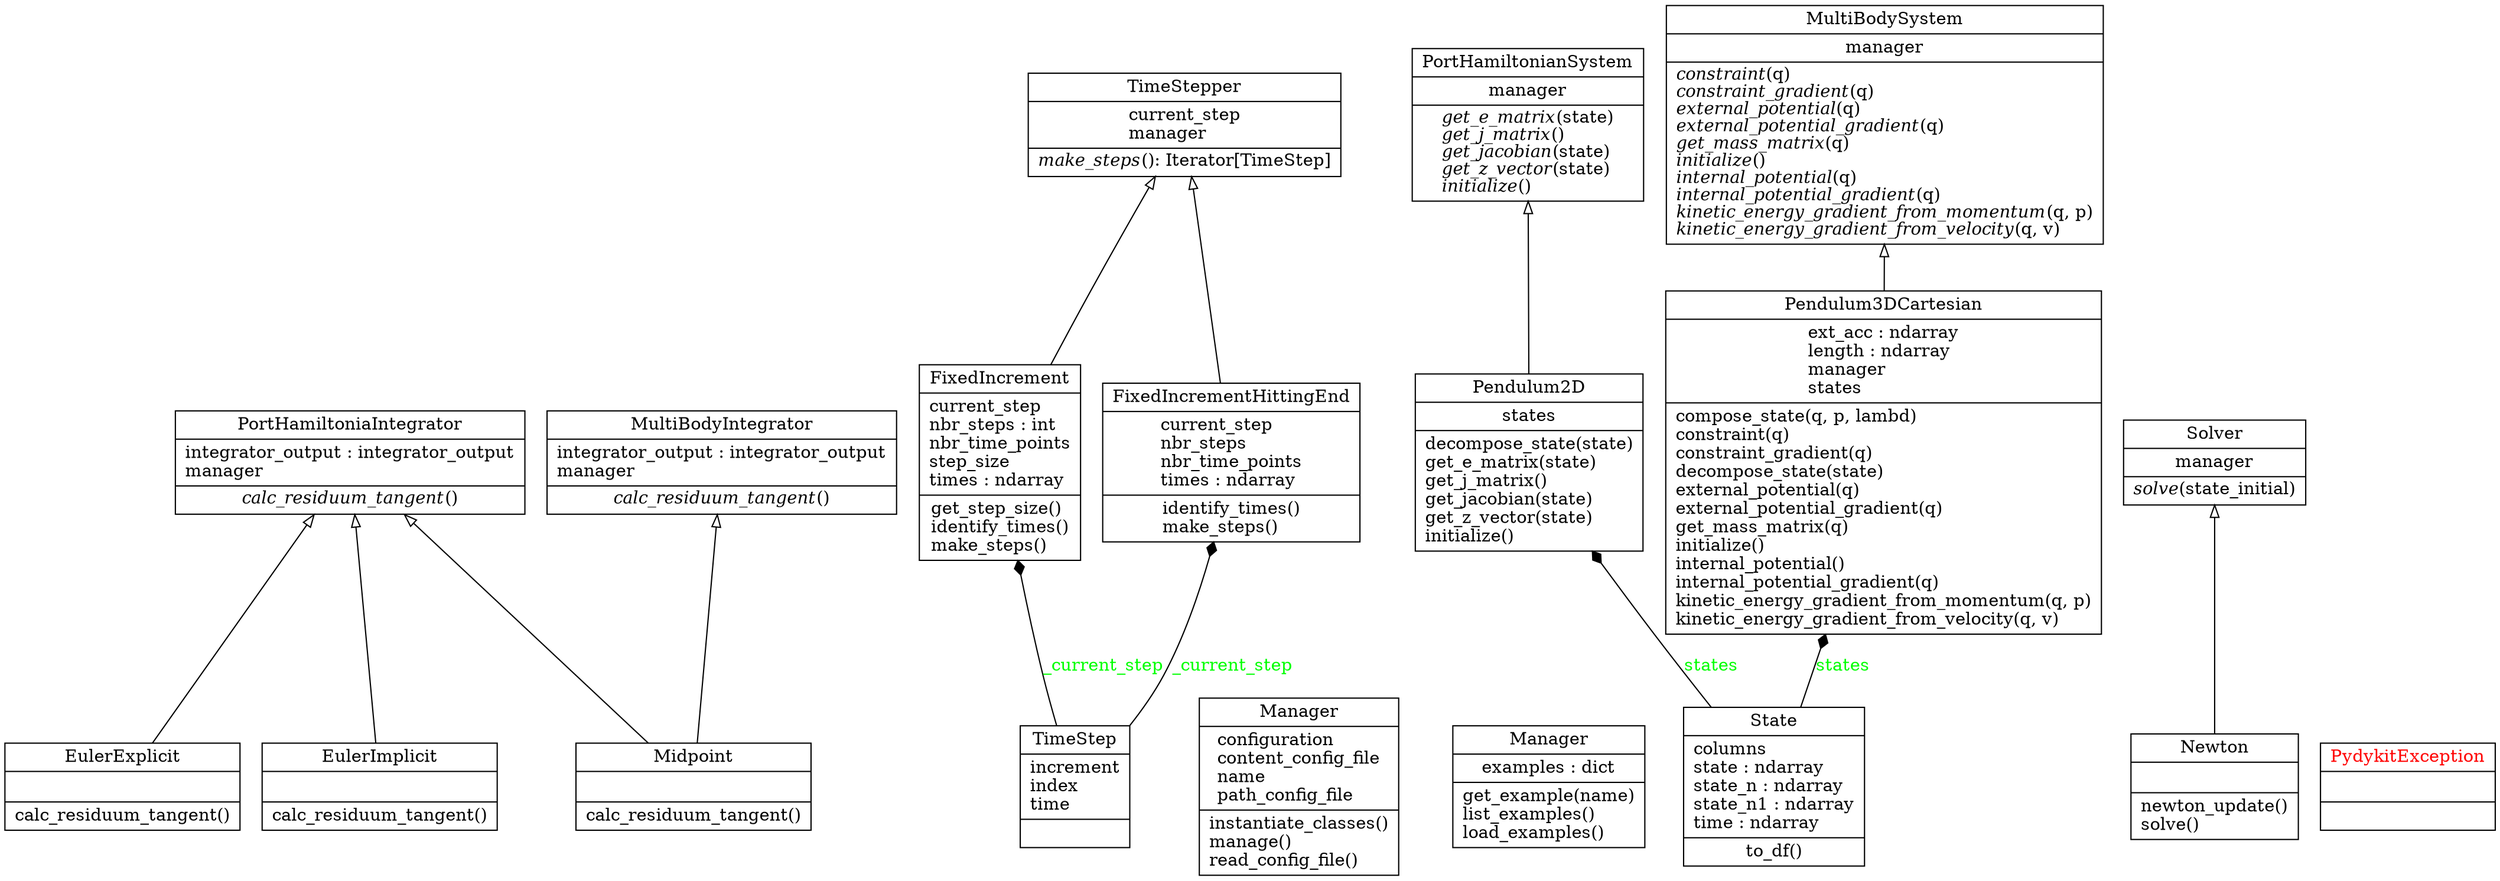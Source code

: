 digraph "classes_pydykit" {
rankdir=BT
charset="utf-8"
"pydykit.integrators.EulerExplicit" [color="black", fontcolor="black", label=<{EulerExplicit|<br ALIGN="LEFT"/>|calc_residuum_tangent()<br ALIGN="LEFT"/>}>, shape="record", style="solid"];
"pydykit.integrators.EulerImplicit" [color="black", fontcolor="black", label=<{EulerImplicit|<br ALIGN="LEFT"/>|calc_residuum_tangent()<br ALIGN="LEFT"/>}>, shape="record", style="solid"];
"pydykit.time_steppers.FixedIncrement" [color="black", fontcolor="black", label=<{FixedIncrement|current_step<br ALIGN="LEFT"/>nbr_steps : int<br ALIGN="LEFT"/>nbr_time_points<br ALIGN="LEFT"/>step_size<br ALIGN="LEFT"/>times : ndarray<br ALIGN="LEFT"/>|get_step_size()<br ALIGN="LEFT"/>identify_times()<br ALIGN="LEFT"/>make_steps()<br ALIGN="LEFT"/>}>, shape="record", style="solid"];
"pydykit.time_steppers.FixedIncrementHittingEnd" [color="black", fontcolor="black", label=<{FixedIncrementHittingEnd|current_step<br ALIGN="LEFT"/>nbr_steps<br ALIGN="LEFT"/>nbr_time_points<br ALIGN="LEFT"/>times : ndarray<br ALIGN="LEFT"/>|identify_times()<br ALIGN="LEFT"/>make_steps()<br ALIGN="LEFT"/>}>, shape="record", style="solid"];
"pydykit.integrators.Midpoint" [color="black", fontcolor="black", label=<{Midpoint|<br ALIGN="LEFT"/>|calc_residuum(system, time_stepper, state_n, state_n1)<br ALIGN="LEFT"/>calc_residuum_tangent()<br ALIGN="LEFT"/>}>, shape="record", style="solid"];
"pydykit.core.Manager" [color="black", fontcolor="black", label=<{Manager|configuration<br ALIGN="LEFT"/>content_config_file<br ALIGN="LEFT"/>name<br ALIGN="LEFT"/>path_config_file<br ALIGN="LEFT"/>|instantiate_classes()<br ALIGN="LEFT"/>manage()<br ALIGN="LEFT"/>read_config_file()<br ALIGN="LEFT"/>}>, shape="record", style="solid"];
"pydykit.examples.Manager" [color="black", fontcolor="black", label=<{Manager|examples : dict<br ALIGN="LEFT"/>|get_example(name)<br ALIGN="LEFT"/>list_examples()<br ALIGN="LEFT"/>load_examples()<br ALIGN="LEFT"/>}>, shape="record", style="solid"];
"pydykit.integrators.Midpoint" [color="black", fontcolor="black", label=<{Midpoint|<br ALIGN="LEFT"/>|calc_residuum_tangent()<br ALIGN="LEFT"/>}>, shape="record", style="solid"];
"pydykit.integrators.MultiBodyIntegrator" [color="black", fontcolor="black", label=<{MultiBodyIntegrator|integrator_output : integrator_output<br ALIGN="LEFT"/>manager<br ALIGN="LEFT"/>|<I>calc_residuum_tangent</I>()<br ALIGN="LEFT"/>}>, shape="record", style="solid"];
"pydykit.systems.MultiBodySystem" [color="black", fontcolor="black", label=<{MultiBodySystem|manager<br ALIGN="LEFT"/>|<I>constraint</I>(q)<br ALIGN="LEFT"/><I>constraint_gradient</I>(q)<br ALIGN="LEFT"/><I>external_potential</I>(q)<br ALIGN="LEFT"/><I>external_potential_gradient</I>(q)<br ALIGN="LEFT"/><I>get_mass_matrix</I>(q)<br ALIGN="LEFT"/><I>initialize</I>()<br ALIGN="LEFT"/><I>internal_potential</I>(q)<br ALIGN="LEFT"/><I>internal_potential_gradient</I>(q)<br ALIGN="LEFT"/><I>kinetic_energy_gradient_from_momentum</I>(q, p)<br ALIGN="LEFT"/><I>kinetic_energy_gradient_from_velocity</I>(q, v)<br ALIGN="LEFT"/>}>, shape="record", style="solid"];
"pydykit.solvers.Newton" [color="black", fontcolor="black", label=<{Newton|<br ALIGN="LEFT"/>|newton_update()<br ALIGN="LEFT"/>solve()<br ALIGN="LEFT"/>}>, shape="record", style="solid"];
"pydykit.systems.Pendulum2D" [color="black", fontcolor="black", label=<{Pendulum2D|states<br ALIGN="LEFT"/>|decompose_state(state)<br ALIGN="LEFT"/>get_e_matrix(state)<br ALIGN="LEFT"/>get_j_matrix()<br ALIGN="LEFT"/>get_jacobian(state)<br ALIGN="LEFT"/>get_z_vector(state)<br ALIGN="LEFT"/>initialize()<br ALIGN="LEFT"/>}>, shape="record", style="solid"];
"pydykit.systems.Pendulum3DCartesian" [color="black", fontcolor="black", label=<{Pendulum3DCartesian|ext_acc : ndarray<br ALIGN="LEFT"/>length : ndarray<br ALIGN="LEFT"/>manager<br ALIGN="LEFT"/>states<br ALIGN="LEFT"/>|compose_state(q, p, lambd)<br ALIGN="LEFT"/>constraint(q)<br ALIGN="LEFT"/>constraint_gradient(q)<br ALIGN="LEFT"/>decompose_state(state)<br ALIGN="LEFT"/>external_potential(q)<br ALIGN="LEFT"/>external_potential_gradient(q)<br ALIGN="LEFT"/>get_mass_matrix(q)<br ALIGN="LEFT"/>initialize()<br ALIGN="LEFT"/>internal_potential()<br ALIGN="LEFT"/>internal_potential_gradient(q)<br ALIGN="LEFT"/>kinetic_energy_gradient_from_momentum(q, p)<br ALIGN="LEFT"/>kinetic_energy_gradient_from_velocity(q, v)<br ALIGN="LEFT"/>}>, shape="record", style="solid"];
"pydykit.integrators.PortHamiltoniaIntegrator" [color="black", fontcolor="black", label=<{PortHamiltoniaIntegrator|integrator_output : integrator_output<br ALIGN="LEFT"/>manager<br ALIGN="LEFT"/>|<I>calc_residuum_tangent</I>()<br ALIGN="LEFT"/>}>, shape="record", style="solid"];
"pydykit.systems.PortHamiltonianSystem" [color="black", fontcolor="black", label=<{PortHamiltonianSystem|manager<br ALIGN="LEFT"/>|<I>get_e_matrix</I>(state)<br ALIGN="LEFT"/><I>get_j_matrix</I>()<br ALIGN="LEFT"/><I>get_jacobian</I>(state)<br ALIGN="LEFT"/><I>get_z_vector</I>(state)<br ALIGN="LEFT"/><I>initialize</I>()<br ALIGN="LEFT"/>}>, shape="record", style="solid"];
"pydykit.utils.PydykitException" [color="black", fontcolor="red", label=<{PydykitException|<br ALIGN="LEFT"/>|}>, shape="record", style="solid"];
"pydykit.solvers.Solver" [color="black", fontcolor="black", label=<{Solver|manager<br ALIGN="LEFT"/>|<I>solve</I>(state_initial)<br ALIGN="LEFT"/>}>, shape="record", style="solid"];
"pydykit.states.State" [color="black", fontcolor="black", label=<{State|columns<br ALIGN="LEFT"/>state : ndarray<br ALIGN="LEFT"/>state_n : ndarray<br ALIGN="LEFT"/>state_n1 : ndarray<br ALIGN="LEFT"/>time : ndarray<br ALIGN="LEFT"/>|to_df()<br ALIGN="LEFT"/>}>, shape="record", style="solid"];
"pydykit.time_steppers.TimeStep" [color="black", fontcolor="black", label=<{TimeStep|increment<br ALIGN="LEFT"/>index<br ALIGN="LEFT"/>time<br ALIGN="LEFT"/>|}>, shape="record", style="solid"];
"pydykit.time_steppers.TimeStepper" [color="black", fontcolor="black", label=<{TimeStepper|current_step<br ALIGN="LEFT"/>manager<br ALIGN="LEFT"/>|<I>make_steps</I>(): Iterator[TimeStep]<br ALIGN="LEFT"/>}>, shape="record", style="solid"];
"pydykit.integrators.EulerExplicit" -> "pydykit.integrators.PortHamiltoniaIntegrator" [arrowhead="empty", arrowtail="none"];
"pydykit.integrators.EulerImplicit" -> "pydykit.integrators.PortHamiltoniaIntegrator" [arrowhead="empty", arrowtail="none"];
"pydykit.integrators.Midpoint" -> "pydykit.integrators.MultiBodyIntegrator" [arrowhead="empty", arrowtail="none"];
"pydykit.integrators.Midpoint" -> "pydykit.integrators.PortHamiltoniaIntegrator" [arrowhead="empty", arrowtail="none"];
"pydykit.solvers.Newton" -> "pydykit.solvers.Solver" [arrowhead="empty", arrowtail="none"];
"pydykit.systems.Pendulum2D" -> "pydykit.systems.PortHamiltonianSystem" [arrowhead="empty", arrowtail="none"];
"pydykit.systems.Pendulum3DCartesian" -> "pydykit.systems.MultiBodySystem" [arrowhead="empty", arrowtail="none"];
"pydykit.time_steppers.FixedIncrement" -> "pydykit.time_steppers.TimeStepper" [arrowhead="empty", arrowtail="none"];
"pydykit.time_steppers.FixedIncrementHittingEnd" -> "pydykit.time_steppers.TimeStepper" [arrowhead="empty", arrowtail="none"];
"pydykit.states.State" -> "pydykit.systems.Pendulum2D" [arrowhead="diamond", arrowtail="none", fontcolor="green", label="states", style="solid"];
"pydykit.states.State" -> "pydykit.systems.Pendulum3DCartesian" [arrowhead="diamond", arrowtail="none", fontcolor="green", label="states", style="solid"];
"pydykit.time_steppers.TimeStep" -> "pydykit.time_steppers.FixedIncrement" [arrowhead="diamond", arrowtail="none", fontcolor="green", label="_current_step", style="solid"];
"pydykit.time_steppers.TimeStep" -> "pydykit.time_steppers.FixedIncrementHittingEnd" [arrowhead="diamond", arrowtail="none", fontcolor="green", label="_current_step", style="solid"];
}
